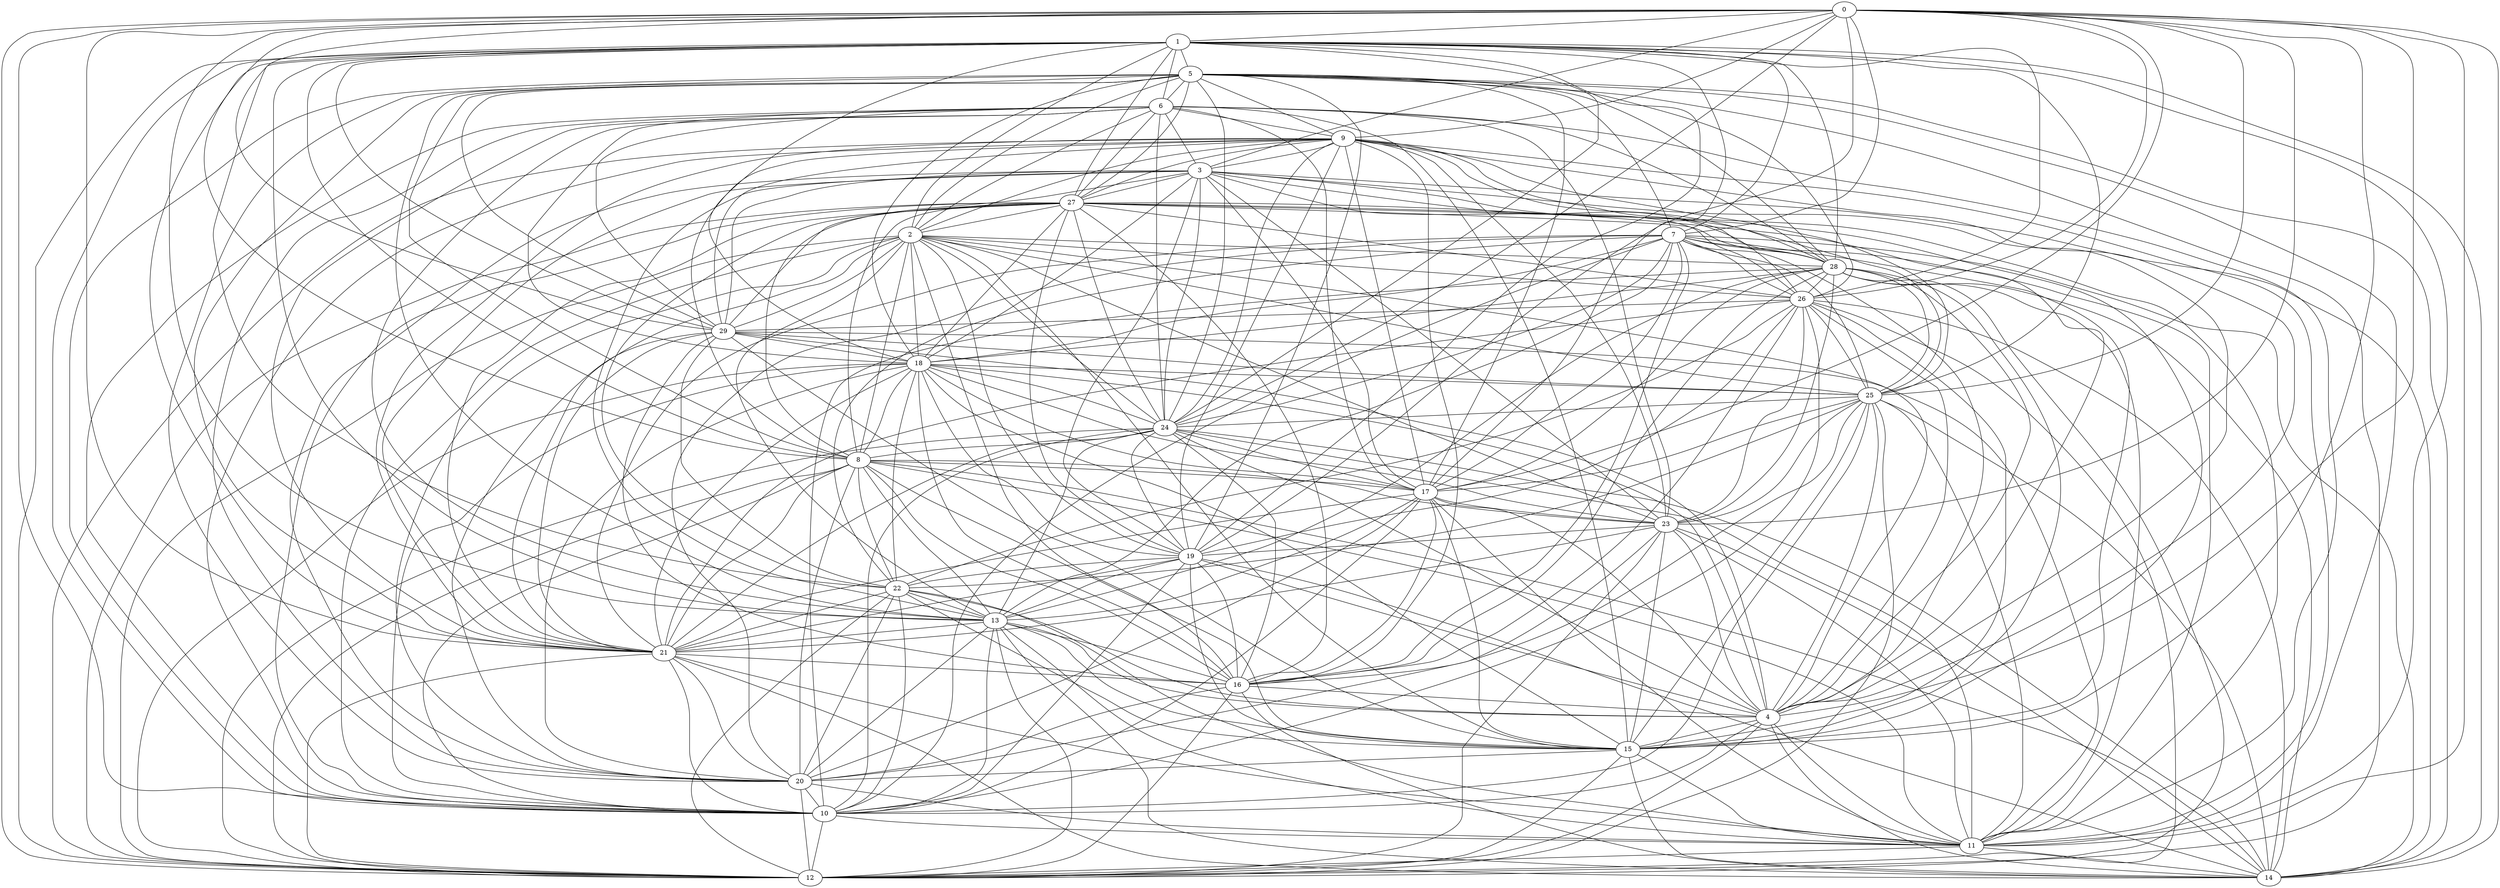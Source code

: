 graph grafoGilbert_30_44  {
0;
1;
2;
3;
4;
5;
6;
7;
8;
9;
10;
11;
12;
13;
14;
15;
16;
17;
18;
19;
20;
21;
22;
23;
24;
25;
26;
27;
28;
29;
0 -- 1;
0 -- 4;
0 -- 7;
0 -- 8;
0 -- 9;
0 -- 10;
0 -- 11;
0 -- 12;
0 -- 15;
0 -- 17;
0 -- 23;
0 -- 24;
0 -- 25;
0 -- 26;
0 -- 29;
1 -- 5;
1 -- 6;
1 -- 7;
1 -- 8;
1 -- 10;
1 -- 11;
1 -- 13;
1 -- 14;
1 -- 19;
1 -- 21;
1 -- 22;
1 -- 24;
1 -- 26;
1 -- 27;
1 -- 29;
2 -- 1;
2 -- 4;
2 -- 5;
2 -- 6;
2 -- 8;
2 -- 9;
2 -- 10;
2 -- 12;
2 -- 13;
2 -- 16;
2 -- 18;
2 -- 20;
2 -- 21;
2 -- 23;
2 -- 24;
2 -- 28;
3 -- 0;
3 -- 6;
3 -- 13;
3 -- 14;
3 -- 18;
3 -- 21;
3 -- 24;
3 -- 26;
3 -- 27;
4 -- 3;
4 -- 10;
4 -- 11;
4 -- 14;
4 -- 15;
4 -- 17;
4 -- 18;
4 -- 22;
4 -- 23;
4 -- 24;
4 -- 25;
4 -- 28;
5 -- 6;
5 -- 7;
5 -- 10;
5 -- 12;
5 -- 13;
5 -- 14;
5 -- 19;
5 -- 21;
5 -- 24;
5 -- 27;
5 -- 29;
6 -- 9;
6 -- 11;
6 -- 15;
6 -- 17;
6 -- 18;
6 -- 20;
6 -- 21;
6 -- 23;
6 -- 24;
6 -- 27;
6 -- 28;
6 -- 29;
7 -- 4;
7 -- 10;
7 -- 11;
7 -- 13;
7 -- 14;
7 -- 15;
7 -- 16;
7 -- 17;
7 -- 18;
7 -- 20;
7 -- 21;
7 -- 22;
7 -- 24;
7 -- 25;
7 -- 26;
7 -- 28;
8 -- 3;
8 -- 5;
8 -- 9;
8 -- 10;
8 -- 11;
8 -- 13;
8 -- 15;
8 -- 16;
8 -- 17;
8 -- 18;
8 -- 27;
9 -- 3;
9 -- 4;
9 -- 5;
9 -- 10;
9 -- 11;
9 -- 16;
9 -- 17;
9 -- 19;
9 -- 21;
9 -- 23;
9 -- 24;
9 -- 25;
9 -- 26;
9 -- 28;
9 -- 29;
10 -- 6;
10 -- 11;
10 -- 12;
10 -- 13;
10 -- 17;
10 -- 19;
10 -- 21;
10 -- 22;
10 -- 25;
10 -- 26;
10 -- 27;
10 -- 28;
11 -- 5;
11 -- 12;
11 -- 13;
11 -- 14;
11 -- 17;
11 -- 20;
11 -- 22;
11 -- 23;
11 -- 25;
11 -- 27;
11 -- 28;
11 -- 29;
12 -- 1;
12 -- 4;
12 -- 8;
12 -- 9;
12 -- 15;
12 -- 18;
12 -- 21;
12 -- 22;
12 -- 23;
12 -- 24;
12 -- 26;
12 -- 27;
12 -- 28;
13 -- 0;
13 -- 4;
13 -- 6;
13 -- 12;
13 -- 15;
13 -- 16;
13 -- 17;
13 -- 19;
13 -- 20;
13 -- 21;
13 -- 24;
14 -- 0;
14 -- 8;
14 -- 13;
14 -- 15;
14 -- 16;
14 -- 21;
14 -- 24;
14 -- 25;
14 -- 26;
14 -- 28;
15 -- 2;
15 -- 11;
15 -- 17;
15 -- 19;
15 -- 20;
15 -- 22;
15 -- 25;
15 -- 26;
15 -- 27;
15 -- 29;
16 -- 4;
16 -- 12;
16 -- 17;
16 -- 26;
16 -- 27;
16 -- 29;
17 -- 1;
17 -- 3;
17 -- 5;
17 -- 23;
17 -- 24;
17 -- 25;
18 -- 1;
18 -- 5;
18 -- 10;
18 -- 15;
18 -- 16;
18 -- 17;
18 -- 19;
18 -- 20;
18 -- 23;
18 -- 25;
18 -- 27;
19 -- 0;
19 -- 2;
19 -- 3;
19 -- 4;
19 -- 14;
19 -- 16;
19 -- 21;
19 -- 22;
19 -- 24;
19 -- 26;
20 -- 3;
20 -- 5;
20 -- 8;
20 -- 10;
20 -- 12;
20 -- 16;
20 -- 17;
20 -- 21;
20 -- 22;
20 -- 23;
20 -- 29;
21 -- 0;
21 -- 8;
21 -- 11;
21 -- 16;
21 -- 17;
21 -- 18;
21 -- 22;
21 -- 23;
21 -- 24;
21 -- 26;
21 -- 29;
22 -- 8;
22 -- 13;
22 -- 18;
22 -- 29;
23 -- 3;
23 -- 8;
23 -- 14;
23 -- 15;
23 -- 19;
23 -- 28;
24 -- 8;
24 -- 10;
24 -- 11;
24 -- 16;
24 -- 18;
24 -- 27;
25 -- 1;
25 -- 2;
25 -- 3;
25 -- 12;
25 -- 16;
25 -- 22;
25 -- 23;
25 -- 24;
25 -- 26;
25 -- 29;
26 -- 2;
26 -- 4;
26 -- 5;
26 -- 22;
26 -- 23;
26 -- 29;
27 -- 2;
27 -- 4;
27 -- 9;
27 -- 19;
27 -- 21;
27 -- 22;
27 -- 26;
27 -- 28;
27 -- 29;
28 -- 1;
28 -- 3;
28 -- 5;
28 -- 13;
28 -- 15;
28 -- 16;
28 -- 17;
28 -- 18;
28 -- 25;
28 -- 26;
29 -- 2;
29 -- 3;
29 -- 4;
29 -- 18;
}
